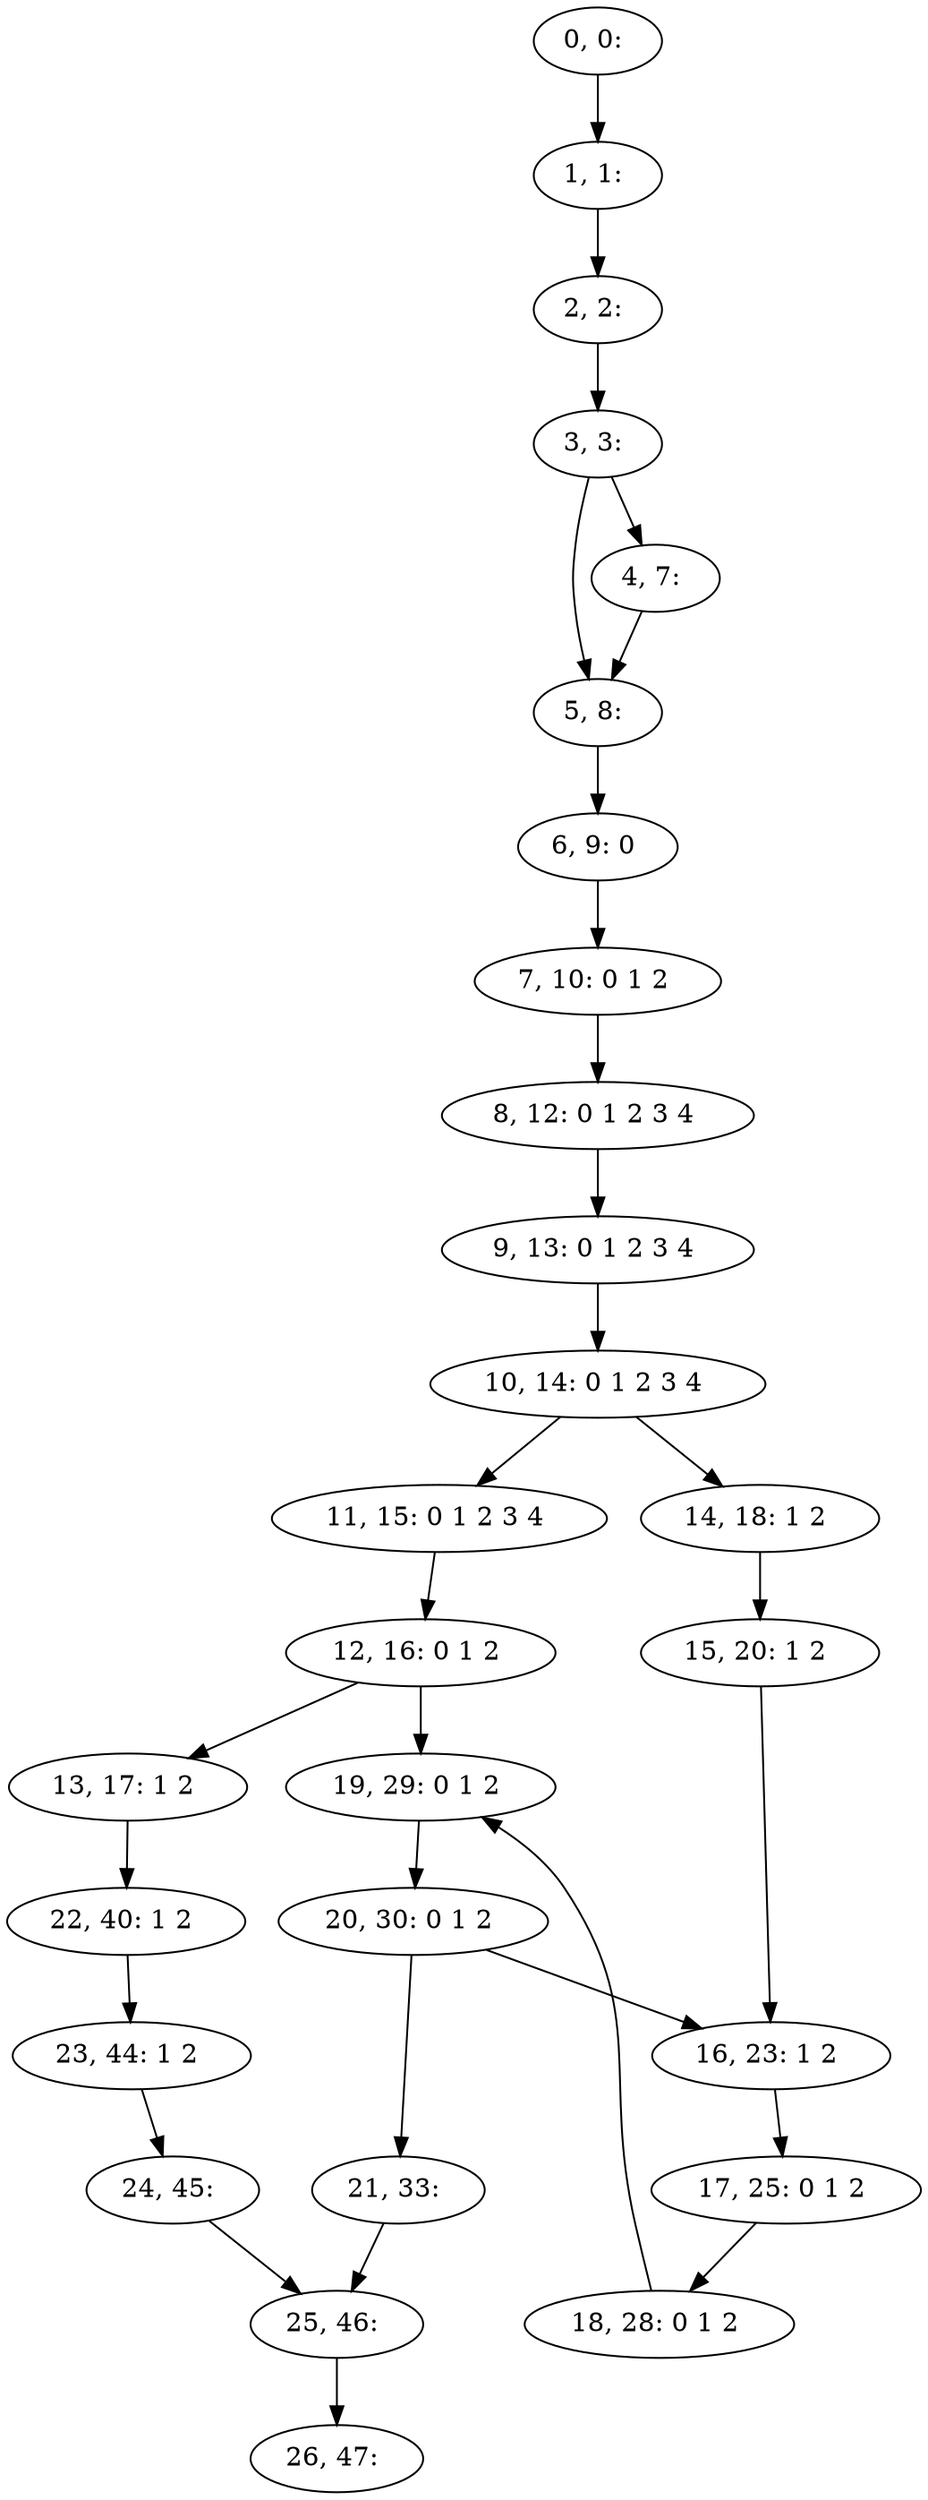 digraph G {
0[label="0, 0: "];
1[label="1, 1: "];
2[label="2, 2: "];
3[label="3, 3: "];
4[label="4, 7: "];
5[label="5, 8: "];
6[label="6, 9: 0 "];
7[label="7, 10: 0 1 2 "];
8[label="8, 12: 0 1 2 3 4 "];
9[label="9, 13: 0 1 2 3 4 "];
10[label="10, 14: 0 1 2 3 4 "];
11[label="11, 15: 0 1 2 3 4 "];
12[label="12, 16: 0 1 2 "];
13[label="13, 17: 1 2 "];
14[label="14, 18: 1 2 "];
15[label="15, 20: 1 2 "];
16[label="16, 23: 1 2 "];
17[label="17, 25: 0 1 2 "];
18[label="18, 28: 0 1 2 "];
19[label="19, 29: 0 1 2 "];
20[label="20, 30: 0 1 2 "];
21[label="21, 33: "];
22[label="22, 40: 1 2 "];
23[label="23, 44: 1 2 "];
24[label="24, 45: "];
25[label="25, 46: "];
26[label="26, 47: "];
0->1 ;
1->2 ;
2->3 ;
3->4 ;
3->5 ;
4->5 ;
5->6 ;
6->7 ;
7->8 ;
8->9 ;
9->10 ;
10->11 ;
10->14 ;
11->12 ;
12->13 ;
12->19 ;
13->22 ;
14->15 ;
15->16 ;
16->17 ;
17->18 ;
18->19 ;
19->20 ;
20->21 ;
20->16 ;
21->25 ;
22->23 ;
23->24 ;
24->25 ;
25->26 ;
}
